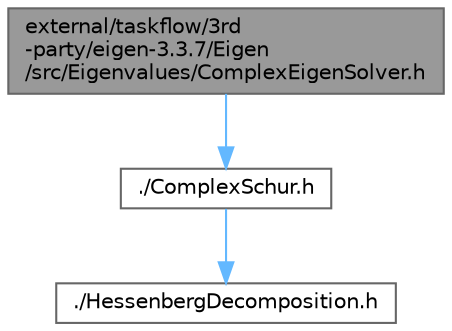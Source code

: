 digraph "external/taskflow/3rd-party/eigen-3.3.7/Eigen/src/Eigenvalues/ComplexEigenSolver.h"
{
 // LATEX_PDF_SIZE
  bgcolor="transparent";
  edge [fontname=Helvetica,fontsize=10,labelfontname=Helvetica,labelfontsize=10];
  node [fontname=Helvetica,fontsize=10,shape=box,height=0.2,width=0.4];
  Node1 [id="Node000001",label="external/taskflow/3rd\l-party/eigen-3.3.7/Eigen\l/src/Eigenvalues/ComplexEigenSolver.h",height=0.2,width=0.4,color="gray40", fillcolor="grey60", style="filled", fontcolor="black",tooltip=" "];
  Node1 -> Node2 [id="edge1_Node000001_Node000002",color="steelblue1",style="solid",tooltip=" "];
  Node2 [id="Node000002",label="./ComplexSchur.h",height=0.2,width=0.4,color="grey40", fillcolor="white", style="filled",URL="$_complex_schur_8h.html",tooltip=" "];
  Node2 -> Node3 [id="edge2_Node000002_Node000003",color="steelblue1",style="solid",tooltip=" "];
  Node3 [id="Node000003",label="./HessenbergDecomposition.h",height=0.2,width=0.4,color="grey40", fillcolor="white", style="filled",URL="$_hessenberg_decomposition_8h.html",tooltip=" "];
}
